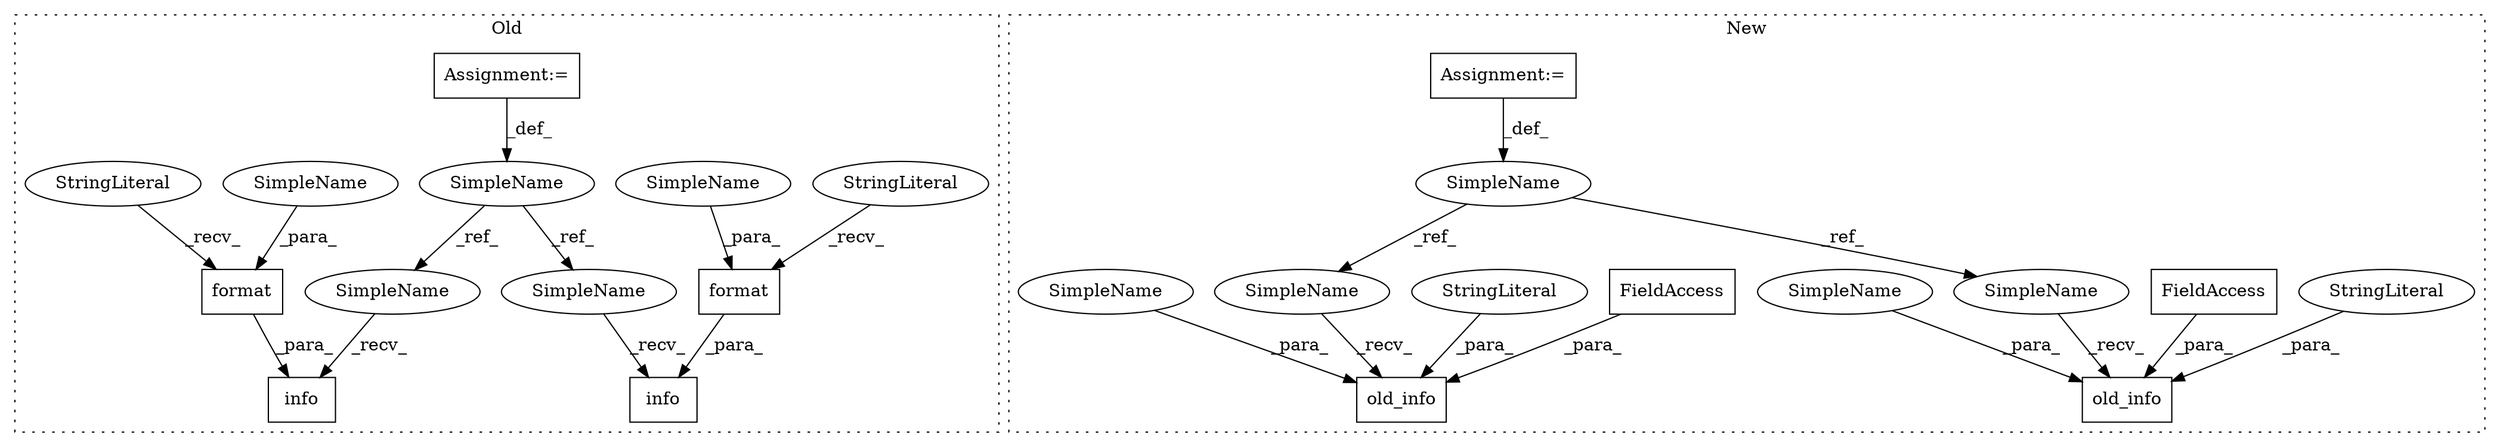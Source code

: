 digraph G {
subgraph cluster0 {
1 [label="info" a="32" s="5526,5612" l="5,1" shape="box"];
5 [label="Assignment:=" a="7" s="4182" l="6" shape="box"];
7 [label="format" a="32" s="5596,5611" l="7,1" shape="box"];
8 [label="StringLiteral" a="45" s="5531" l="64" shape="ellipse"];
12 [label="SimpleName" a="42" s="4182" l="6" shape="ellipse"];
13 [label="info" a="32" s="4922,4991" l="5,1" shape="box"];
14 [label="format" a="32" s="4975,4990" l="7,1" shape="box"];
15 [label="StringLiteral" a="45" s="4927" l="47" shape="ellipse"];
17 [label="SimpleName" a="42" s="5603" l="8" shape="ellipse"];
18 [label="SimpleName" a="42" s="4982" l="8" shape="ellipse"];
21 [label="SimpleName" a="42" s="5519" l="6" shape="ellipse"];
22 [label="SimpleName" a="42" s="4915" l="6" shape="ellipse"];
label = "Old";
style="dotted";
}
subgraph cluster1 {
2 [label="old_info" a="32" s="9214,9286" l="9,1" shape="box"];
3 [label="StringLiteral" a="45" s="9230" l="47" shape="ellipse"];
4 [label="FieldAccess" a="22" s="9223" l="6" shape="box"];
6 [label="Assignment:=" a="7" s="8085" l="10" shape="box"];
9 [label="SimpleName" a="42" s="8085" l="10" shape="ellipse"];
10 [label="old_info" a="32" s="10167,10256" l="9,1" shape="box"];
11 [label="FieldAccess" a="22" s="10176" l="6" shape="box"];
16 [label="StringLiteral" a="45" s="10183" l="64" shape="ellipse"];
19 [label="SimpleName" a="42" s="9203" l="10" shape="ellipse"];
20 [label="SimpleName" a="42" s="10156" l="10" shape="ellipse"];
23 [label="SimpleName" a="42" s="9278" l="8" shape="ellipse"];
24 [label="SimpleName" a="42" s="10248" l="8" shape="ellipse"];
label = "New";
style="dotted";
}
3 -> 2 [label="_para_"];
4 -> 2 [label="_para_"];
5 -> 12 [label="_def_"];
6 -> 9 [label="_def_"];
7 -> 1 [label="_para_"];
8 -> 7 [label="_recv_"];
9 -> 20 [label="_ref_"];
9 -> 19 [label="_ref_"];
11 -> 10 [label="_para_"];
12 -> 22 [label="_ref_"];
12 -> 21 [label="_ref_"];
14 -> 13 [label="_para_"];
15 -> 14 [label="_recv_"];
16 -> 10 [label="_para_"];
17 -> 7 [label="_para_"];
18 -> 14 [label="_para_"];
19 -> 2 [label="_recv_"];
20 -> 10 [label="_recv_"];
21 -> 1 [label="_recv_"];
22 -> 13 [label="_recv_"];
23 -> 2 [label="_para_"];
24 -> 10 [label="_para_"];
}